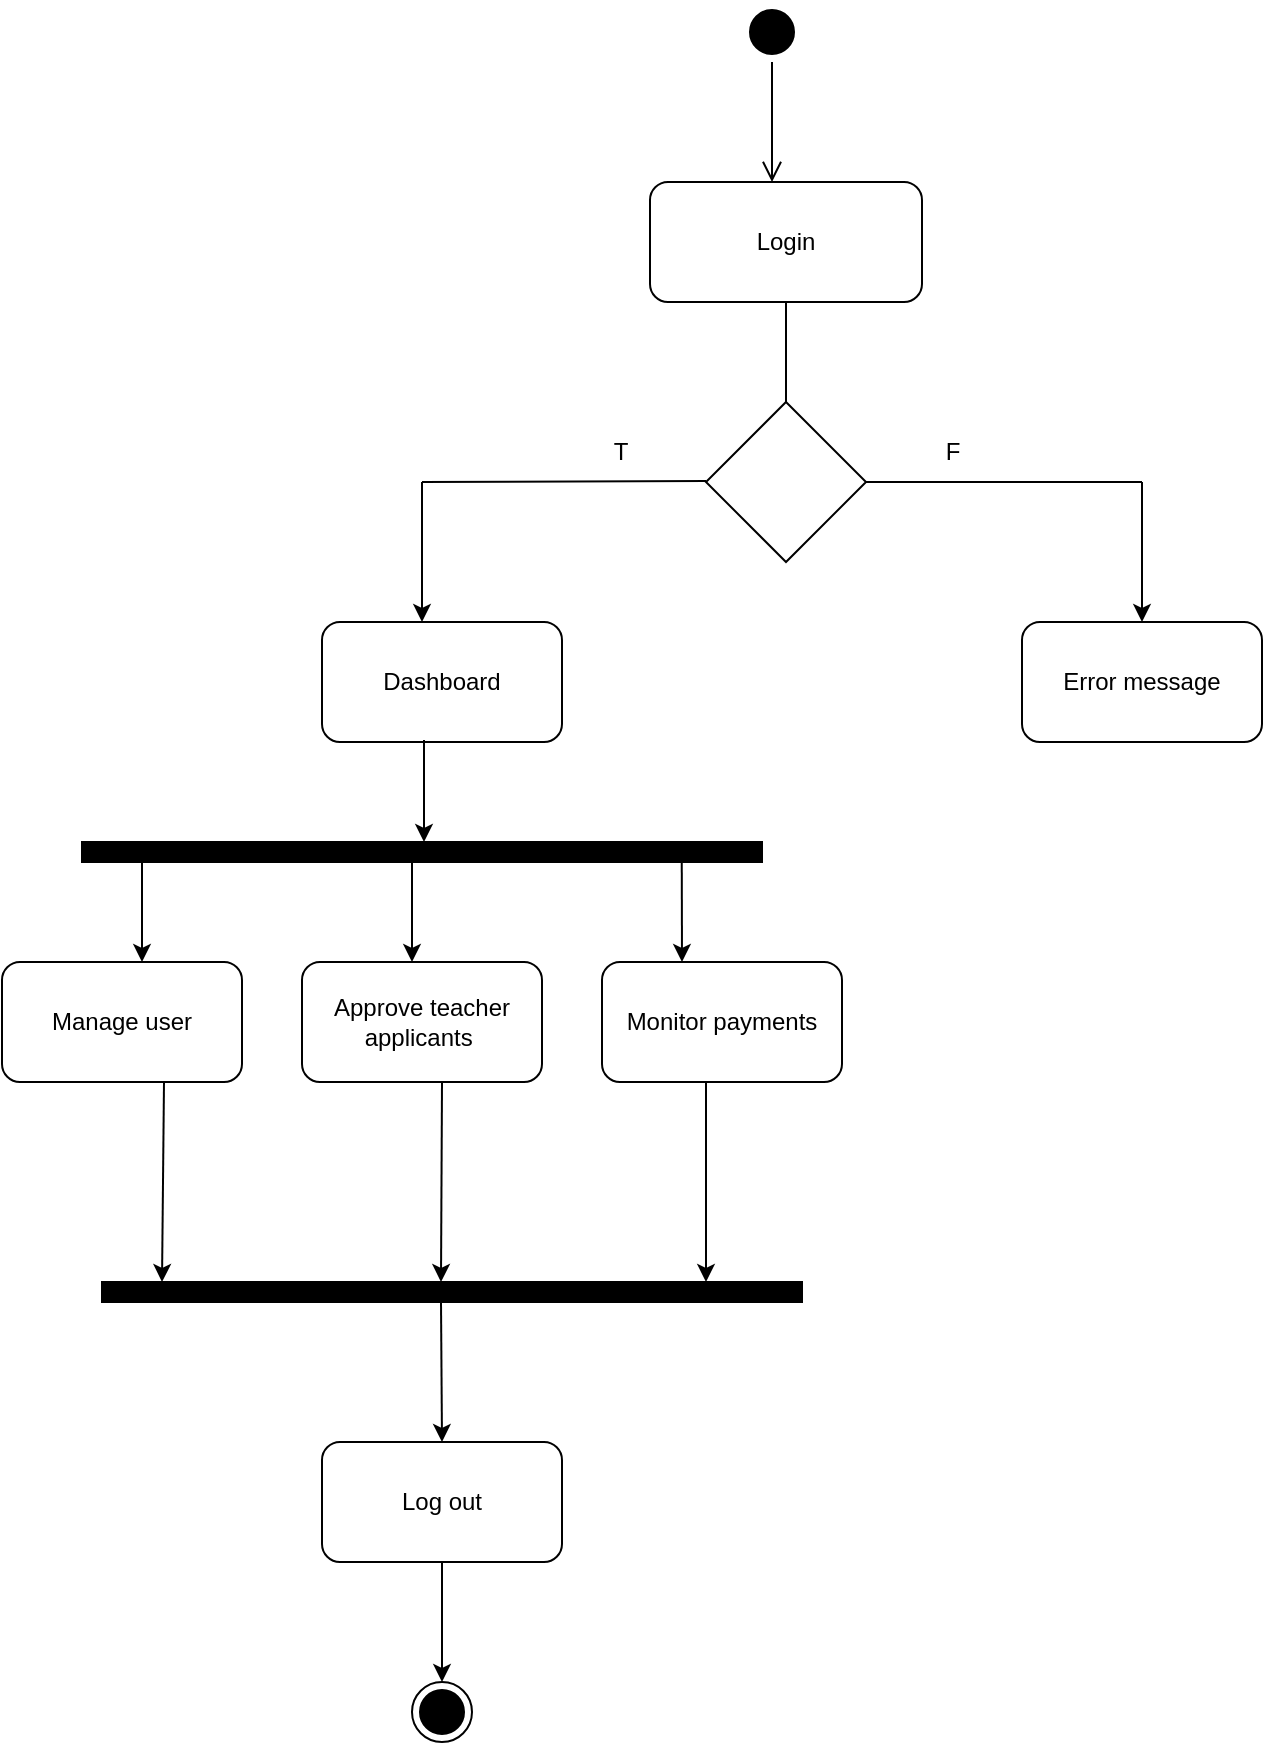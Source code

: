 <mxfile version="28.2.3">
  <diagram name="Page-1" id="B36CQA4Izouf3L1B5QQA">
    <mxGraphModel dx="872" dy="473" grid="1" gridSize="10" guides="1" tooltips="1" connect="1" arrows="1" fold="1" page="1" pageScale="1" pageWidth="827" pageHeight="1169" math="0" shadow="0">
      <root>
        <mxCell id="0" />
        <mxCell id="1" parent="0" />
        <mxCell id="v_fGqSHIE8mmQ_CK-ytb-3" value="" style="ellipse;html=1;shape=startState;fillColor=#000000;strokeColor=#000000;" vertex="1" parent="1">
          <mxGeometry x="400" y="30" width="30" height="30" as="geometry" />
        </mxCell>
        <mxCell id="v_fGqSHIE8mmQ_CK-ytb-4" value="" style="edgeStyle=orthogonalEdgeStyle;html=1;verticalAlign=bottom;endArrow=open;endSize=8;strokeColor=#000000;rounded=0;" edge="1" source="v_fGqSHIE8mmQ_CK-ytb-3" parent="1">
          <mxGeometry relative="1" as="geometry">
            <mxPoint x="415" y="120" as="targetPoint" />
          </mxGeometry>
        </mxCell>
        <mxCell id="v_fGqSHIE8mmQ_CK-ytb-5" value="&lt;div&gt;Login&lt;/div&gt;" style="rounded=1;whiteSpace=wrap;html=1;" vertex="1" parent="1">
          <mxGeometry x="354" y="120" width="136" height="60" as="geometry" />
        </mxCell>
        <mxCell id="v_fGqSHIE8mmQ_CK-ytb-6" value="" style="rhombus;whiteSpace=wrap;html=1;" vertex="1" parent="1">
          <mxGeometry x="382" y="230" width="80" height="80" as="geometry" />
        </mxCell>
        <mxCell id="v_fGqSHIE8mmQ_CK-ytb-7" value="Dashboard" style="rounded=1;whiteSpace=wrap;html=1;" vertex="1" parent="1">
          <mxGeometry x="190" y="340" width="120" height="60" as="geometry" />
        </mxCell>
        <mxCell id="v_fGqSHIE8mmQ_CK-ytb-8" value="Error message" style="rounded=1;whiteSpace=wrap;html=1;" vertex="1" parent="1">
          <mxGeometry x="540" y="340" width="120" height="60" as="geometry" />
        </mxCell>
        <mxCell id="v_fGqSHIE8mmQ_CK-ytb-9" value="" style="endArrow=none;html=1;rounded=0;entryX=0.5;entryY=1;entryDx=0;entryDy=0;exitX=0.5;exitY=0;exitDx=0;exitDy=0;" edge="1" parent="1" source="v_fGqSHIE8mmQ_CK-ytb-6" target="v_fGqSHIE8mmQ_CK-ytb-5">
          <mxGeometry width="50" height="50" relative="1" as="geometry">
            <mxPoint x="390" y="400" as="sourcePoint" />
            <mxPoint x="440" y="350" as="targetPoint" />
          </mxGeometry>
        </mxCell>
        <mxCell id="v_fGqSHIE8mmQ_CK-ytb-10" value="" style="endArrow=none;html=1;rounded=0;exitX=1;exitY=0.5;exitDx=0;exitDy=0;" edge="1" parent="1" source="v_fGqSHIE8mmQ_CK-ytb-6">
          <mxGeometry width="50" height="50" relative="1" as="geometry">
            <mxPoint x="390" y="400" as="sourcePoint" />
            <mxPoint x="600" y="270" as="targetPoint" />
          </mxGeometry>
        </mxCell>
        <mxCell id="v_fGqSHIE8mmQ_CK-ytb-11" value="" style="endArrow=none;html=1;rounded=0;" edge="1" parent="1">
          <mxGeometry width="50" height="50" relative="1" as="geometry">
            <mxPoint x="240" y="270" as="sourcePoint" />
            <mxPoint x="382" y="269.5" as="targetPoint" />
          </mxGeometry>
        </mxCell>
        <mxCell id="v_fGqSHIE8mmQ_CK-ytb-15" value="T" style="text;html=1;align=center;verticalAlign=middle;resizable=0;points=[];autosize=1;strokeColor=none;fillColor=none;" vertex="1" parent="1">
          <mxGeometry x="324" y="240" width="30" height="30" as="geometry" />
        </mxCell>
        <mxCell id="v_fGqSHIE8mmQ_CK-ytb-16" value="F" style="text;html=1;align=center;verticalAlign=middle;resizable=0;points=[];autosize=1;strokeColor=none;fillColor=none;" vertex="1" parent="1">
          <mxGeometry x="490" y="240" width="30" height="30" as="geometry" />
        </mxCell>
        <mxCell id="v_fGqSHIE8mmQ_CK-ytb-17" value="" style="html=1;points=[[0,0,0,0,5],[0,1,0,0,-5],[1,0,0,0,5],[1,1,0,0,-5]];perimeter=orthogonalPerimeter;outlineConnect=0;targetShapes=umlLifeline;portConstraint=eastwest;newEdgeStyle={&quot;curved&quot;:0,&quot;rounded&quot;:0};direction=south;fillColor=#000000;" vertex="1" parent="1">
          <mxGeometry x="70" y="450" width="340" height="10" as="geometry" />
        </mxCell>
        <mxCell id="v_fGqSHIE8mmQ_CK-ytb-20" value="Manage user" style="rounded=1;whiteSpace=wrap;html=1;" vertex="1" parent="1">
          <mxGeometry x="30" y="510" width="120" height="60" as="geometry" />
        </mxCell>
        <mxCell id="v_fGqSHIE8mmQ_CK-ytb-21" value="Approve teacher applicants&amp;nbsp;" style="rounded=1;whiteSpace=wrap;html=1;" vertex="1" parent="1">
          <mxGeometry x="180" y="510" width="120" height="60" as="geometry" />
        </mxCell>
        <mxCell id="v_fGqSHIE8mmQ_CK-ytb-22" value="Monitor payments" style="rounded=1;whiteSpace=wrap;html=1;" vertex="1" parent="1">
          <mxGeometry x="330" y="510" width="120" height="60" as="geometry" />
        </mxCell>
        <mxCell id="v_fGqSHIE8mmQ_CK-ytb-23" value="Log out" style="rounded=1;whiteSpace=wrap;html=1;" vertex="1" parent="1">
          <mxGeometry x="190" y="750" width="120" height="60" as="geometry" />
        </mxCell>
        <mxCell id="v_fGqSHIE8mmQ_CK-ytb-24" value="" style="html=1;points=[[0,0,0,0,5],[0,1,0,0,-5],[1,0,0,0,5],[1,1,0,0,-5]];perimeter=orthogonalPerimeter;outlineConnect=0;targetShapes=umlLifeline;portConstraint=eastwest;newEdgeStyle={&quot;curved&quot;:0,&quot;rounded&quot;:0};direction=south;fillColor=#000000;" vertex="1" parent="1">
          <mxGeometry x="80" y="670" width="350" height="10" as="geometry" />
        </mxCell>
        <mxCell id="v_fGqSHIE8mmQ_CK-ytb-25" value="" style="ellipse;html=1;shape=endState;fillColor=#000000;strokeColor=#000000;" vertex="1" parent="1">
          <mxGeometry x="235" y="870" width="30" height="30" as="geometry" />
        </mxCell>
        <mxCell id="v_fGqSHIE8mmQ_CK-ytb-27" value="" style="endArrow=classic;html=1;rounded=0;exitX=0.425;exitY=0.983;exitDx=0;exitDy=0;exitPerimeter=0;" edge="1" parent="1" source="v_fGqSHIE8mmQ_CK-ytb-7" target="v_fGqSHIE8mmQ_CK-ytb-17">
          <mxGeometry width="50" height="50" relative="1" as="geometry">
            <mxPoint x="390" y="500" as="sourcePoint" />
            <mxPoint x="440" y="450" as="targetPoint" />
          </mxGeometry>
        </mxCell>
        <mxCell id="v_fGqSHIE8mmQ_CK-ytb-28" value="" style="endArrow=classic;html=1;rounded=0;" edge="1" parent="1">
          <mxGeometry width="50" height="50" relative="1" as="geometry">
            <mxPoint x="240" y="270" as="sourcePoint" />
            <mxPoint x="240" y="340" as="targetPoint" />
          </mxGeometry>
        </mxCell>
        <mxCell id="v_fGqSHIE8mmQ_CK-ytb-29" value="" style="endArrow=classic;html=1;rounded=0;entryX=0.5;entryY=0;entryDx=0;entryDy=0;" edge="1" parent="1" target="v_fGqSHIE8mmQ_CK-ytb-8">
          <mxGeometry width="50" height="50" relative="1" as="geometry">
            <mxPoint x="600" y="270" as="sourcePoint" />
            <mxPoint x="440" y="421" as="targetPoint" />
          </mxGeometry>
        </mxCell>
        <mxCell id="v_fGqSHIE8mmQ_CK-ytb-30" value="" style="endArrow=classic;html=1;rounded=0;exitX=1;exitY=0.118;exitDx=0;exitDy=0;exitPerimeter=0;" edge="1" parent="1" source="v_fGqSHIE8mmQ_CK-ytb-17">
          <mxGeometry width="50" height="50" relative="1" as="geometry">
            <mxPoint x="370" y="470" as="sourcePoint" />
            <mxPoint x="370" y="510" as="targetPoint" />
          </mxGeometry>
        </mxCell>
        <mxCell id="v_fGqSHIE8mmQ_CK-ytb-31" value="" style="endArrow=classic;html=1;rounded=0;exitX=0.425;exitY=0.983;exitDx=0;exitDy=0;exitPerimeter=0;" edge="1" parent="1">
          <mxGeometry width="50" height="50" relative="1" as="geometry">
            <mxPoint x="235" y="459" as="sourcePoint" />
            <mxPoint x="235" y="510" as="targetPoint" />
          </mxGeometry>
        </mxCell>
        <mxCell id="v_fGqSHIE8mmQ_CK-ytb-32" value="" style="endArrow=classic;html=1;rounded=0;exitX=0.425;exitY=0.983;exitDx=0;exitDy=0;exitPerimeter=0;" edge="1" parent="1">
          <mxGeometry width="50" height="50" relative="1" as="geometry">
            <mxPoint x="100" y="459" as="sourcePoint" />
            <mxPoint x="100" y="510" as="targetPoint" />
          </mxGeometry>
        </mxCell>
        <mxCell id="v_fGqSHIE8mmQ_CK-ytb-33" value="" style="endArrow=classic;html=1;rounded=0;exitX=0.425;exitY=0.983;exitDx=0;exitDy=0;exitPerimeter=0;entryX=0.5;entryY=0;entryDx=0;entryDy=0;" edge="1" parent="1" target="v_fGqSHIE8mmQ_CK-ytb-23">
          <mxGeometry width="50" height="50" relative="1" as="geometry">
            <mxPoint x="249.5" y="680" as="sourcePoint" />
            <mxPoint x="249.5" y="731" as="targetPoint" />
          </mxGeometry>
        </mxCell>
        <mxCell id="v_fGqSHIE8mmQ_CK-ytb-34" value="" style="endArrow=classic;html=1;rounded=0;" edge="1" parent="1">
          <mxGeometry width="50" height="50" relative="1" as="geometry">
            <mxPoint x="382" y="570" as="sourcePoint" />
            <mxPoint x="382" y="670" as="targetPoint" />
          </mxGeometry>
        </mxCell>
        <mxCell id="v_fGqSHIE8mmQ_CK-ytb-35" value="" style="endArrow=classic;html=1;rounded=0;" edge="1" parent="1">
          <mxGeometry width="50" height="50" relative="1" as="geometry">
            <mxPoint x="250" y="570" as="sourcePoint" />
            <mxPoint x="249.5" y="670" as="targetPoint" />
          </mxGeometry>
        </mxCell>
        <mxCell id="v_fGqSHIE8mmQ_CK-ytb-36" value="" style="endArrow=classic;html=1;rounded=0;exitX=0.675;exitY=1;exitDx=0;exitDy=0;exitPerimeter=0;" edge="1" parent="1" source="v_fGqSHIE8mmQ_CK-ytb-20">
          <mxGeometry width="50" height="50" relative="1" as="geometry">
            <mxPoint x="110" y="580" as="sourcePoint" />
            <mxPoint x="110" y="670" as="targetPoint" />
          </mxGeometry>
        </mxCell>
        <mxCell id="v_fGqSHIE8mmQ_CK-ytb-37" value="" style="endArrow=classic;html=1;rounded=0;exitX=0.5;exitY=1;exitDx=0;exitDy=0;entryX=0.5;entryY=0;entryDx=0;entryDy=0;" edge="1" parent="1" source="v_fGqSHIE8mmQ_CK-ytb-23">
          <mxGeometry width="50" height="50" relative="1" as="geometry">
            <mxPoint x="249.5" y="800" as="sourcePoint" />
            <mxPoint x="250" y="870" as="targetPoint" />
          </mxGeometry>
        </mxCell>
      </root>
    </mxGraphModel>
  </diagram>
</mxfile>
